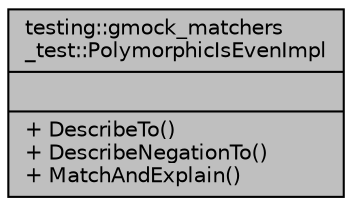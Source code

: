digraph "testing::gmock_matchers_test::PolymorphicIsEvenImpl"
{
  edge [fontname="Helvetica",fontsize="10",labelfontname="Helvetica",labelfontsize="10"];
  node [fontname="Helvetica",fontsize="10",shape=record];
  Node1 [label="{testing::gmock_matchers\l_test::PolymorphicIsEvenImpl\n||+ DescribeTo()\l+ DescribeNegationTo()\l+ MatchAndExplain()\l}",height=0.2,width=0.4,color="black", fillcolor="grey75", style="filled", fontcolor="black"];
}
